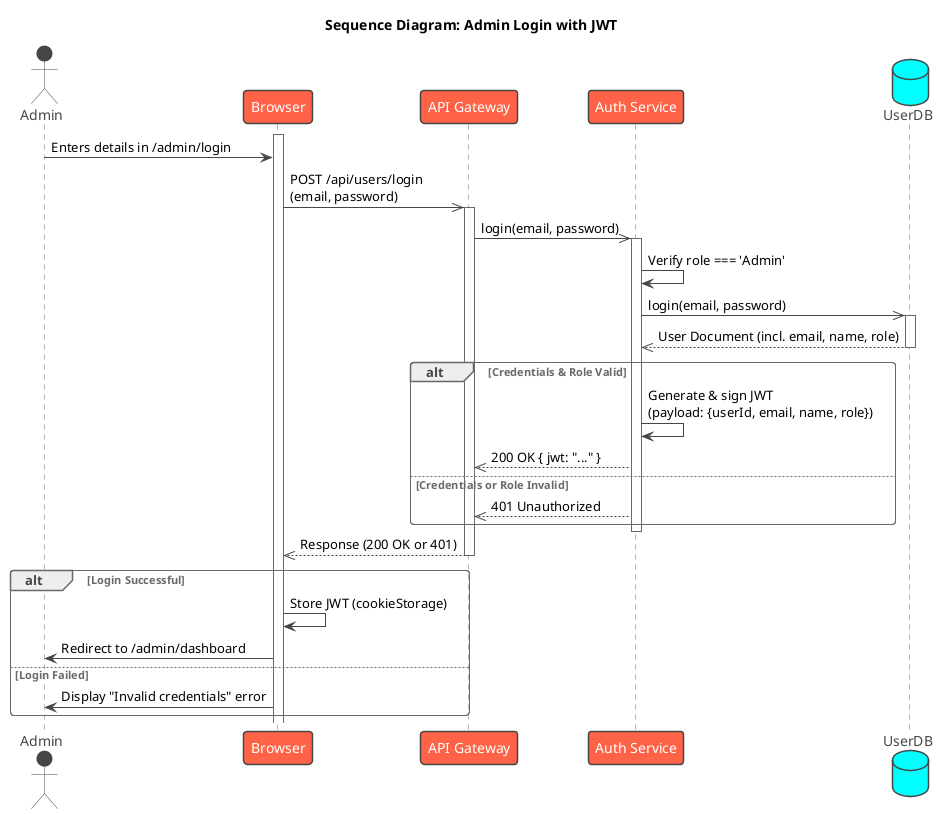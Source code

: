 @startuml
!theme vibrant

title Sequence Diagram: Admin Login with JWT

actor Admin
participant Browser
participant "API Gateway" as Gateway
participant "Auth Service" as AuthService
database "UserDB"

activate Browser
Admin -> Browser : Enters details in /admin/login
Browser ->> Gateway : POST /api/users/login\n(email, password)
activate Gateway

Gateway ->> AuthService : login(email, password)
activate AuthService

AuthService -> AuthService : Verify role === 'Admin'
AuthService ->> UserDB : login(email, password)
activate UserDB
UserDB -->> AuthService : User Document (incl. email, name, role)
deactivate UserDB

alt Credentials & Role Valid

    AuthService -> AuthService : Generate & sign JWT\n(payload: {userId, email, name, role})
    AuthService -->> Gateway : 200 OK { jwt: "..." }
else Credentials or Role Invalid
    AuthService -->> Gateway : 401 Unauthorized
end

deactivate AuthService

Gateway -->> Browser : Response (200 OK or 401)
deactivate Gateway

alt Login Successful
    Browser -> Browser : Store JWT (cookieStorage)
    Browser -> Admin : Redirect to /admin/dashboard
else Login Failed
    Browser -> Admin : Display "Invalid credentials" error
end


@enduml